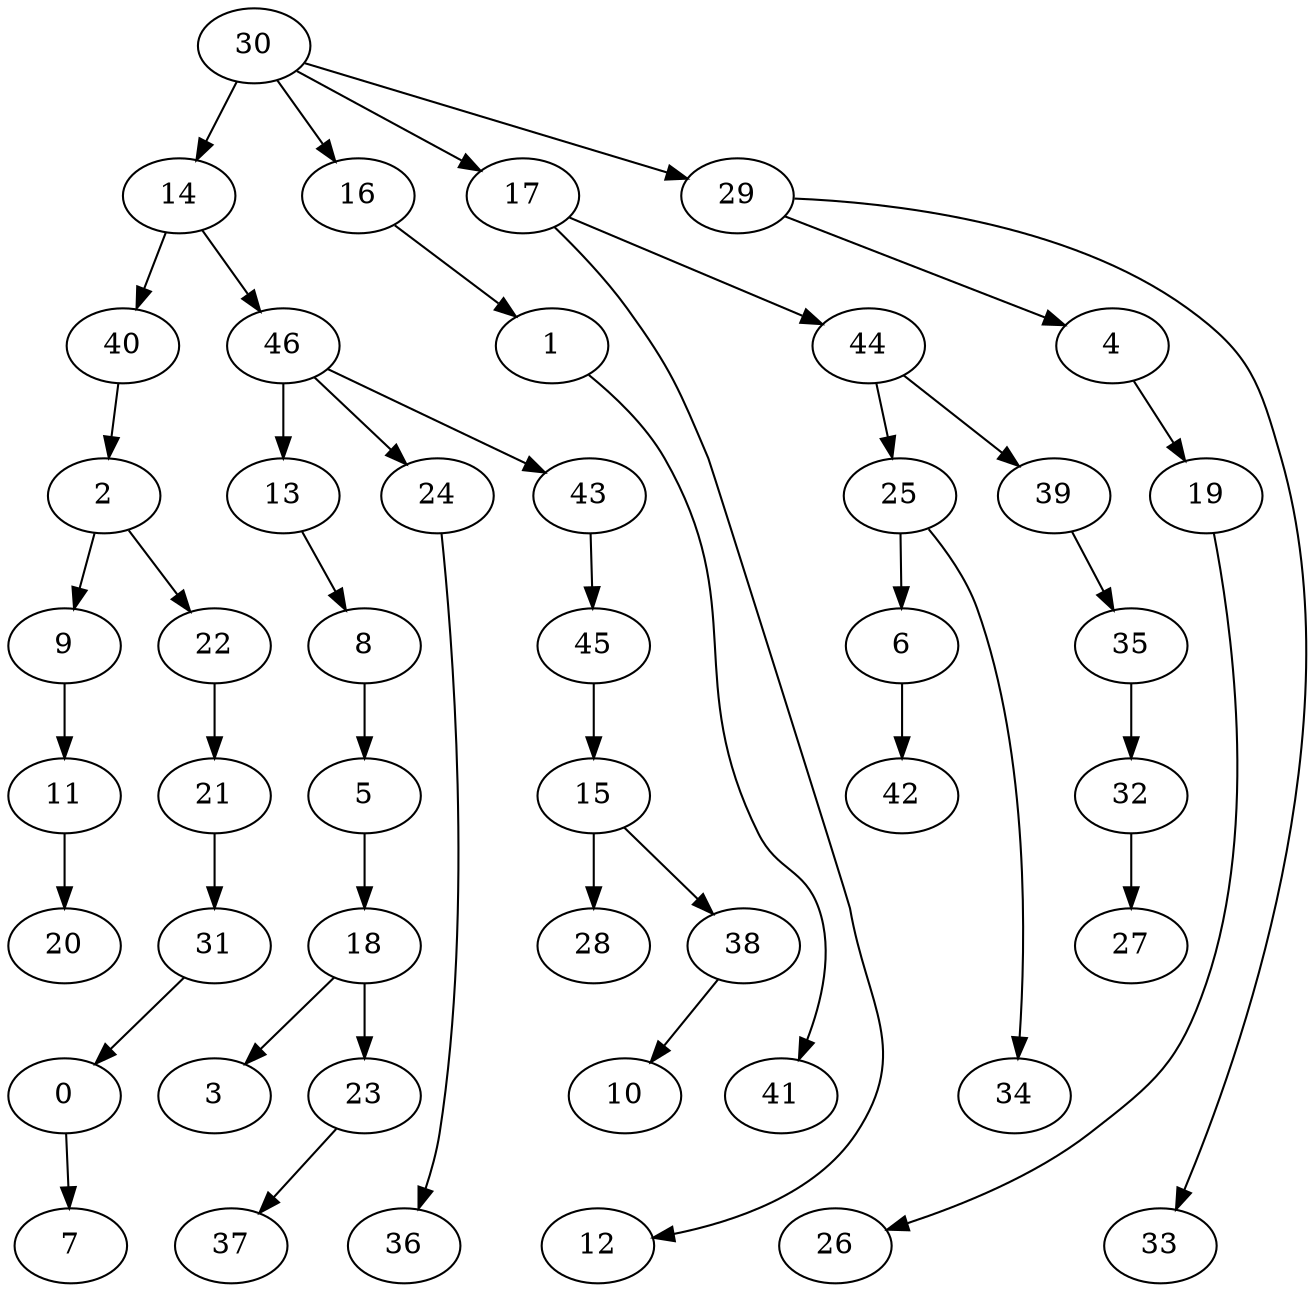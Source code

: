 digraph g {
0;
1;
2;
3;
4;
5;
6;
7;
8;
9;
10;
11;
12;
13;
14;
15;
16;
17;
18;
19;
20;
21;
22;
23;
24;
25;
26;
27;
28;
29;
30;
31;
32;
33;
34;
35;
36;
37;
38;
39;
40;
41;
42;
43;
44;
45;
46;
0 -> 7 [weight=0];
1 -> 41 [weight=0];
2 -> 9 [weight=0];
2 -> 22 [weight=0];
4 -> 19 [weight=0];
5 -> 18 [weight=0];
6 -> 42 [weight=0];
8 -> 5 [weight=0];
9 -> 11 [weight=0];
11 -> 20 [weight=0];
13 -> 8 [weight=0];
14 -> 46 [weight=0];
14 -> 40 [weight=0];
15 -> 28 [weight=0];
15 -> 38 [weight=0];
16 -> 1 [weight=0];
17 -> 12 [weight=0];
17 -> 44 [weight=0];
18 -> 23 [weight=0];
18 -> 3 [weight=0];
19 -> 26 [weight=0];
21 -> 31 [weight=0];
22 -> 21 [weight=0];
23 -> 37 [weight=0];
24 -> 36 [weight=0];
25 -> 34 [weight=0];
25 -> 6 [weight=0];
29 -> 4 [weight=0];
29 -> 33 [weight=0];
30 -> 14 [weight=0];
30 -> 16 [weight=0];
30 -> 17 [weight=0];
30 -> 29 [weight=0];
31 -> 0 [weight=0];
32 -> 27 [weight=0];
35 -> 32 [weight=0];
38 -> 10 [weight=0];
39 -> 35 [weight=0];
40 -> 2 [weight=0];
43 -> 45 [weight=0];
44 -> 25 [weight=0];
44 -> 39 [weight=0];
45 -> 15 [weight=0];
46 -> 43 [weight=0];
46 -> 13 [weight=1];
46 -> 24 [weight=0];
}
